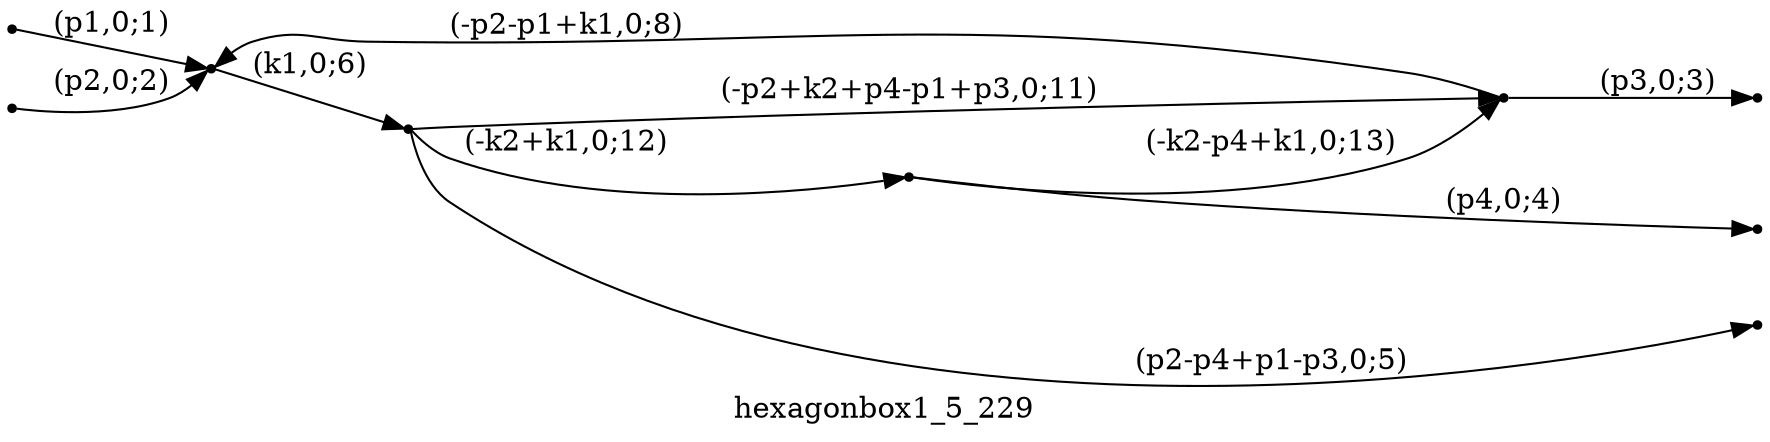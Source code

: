 digraph hexagonbox1_5_229 {
  label="hexagonbox1_5_229";
  rankdir="LR";
  subgraph edges {
    -1 -> 2 [label="(p1,0;1)"];
    -2 -> 2 [label="(p2,0;2)"];
    4 -> -3 [label="(p3,0;3)"];
    3 -> -4 [label="(p4,0;4)"];
    1 -> -5 [label="(p2-p4+p1-p3,0;5)"];
    2 -> 1 [label="(k1,0;6)"];
    4 -> 2 [label="(-p2-p1+k1,0;8)"];
    1 -> 4 [label="(-p2+k2+p4-p1+p3,0;11)"];
    1 -> 3 [label="(-k2+k1,0;12)"];
    3 -> 4 [label="(-k2-p4+k1,0;13)"];
  }
  subgraph incoming { rank="source"; -1; -2; }
  subgraph outgoing { rank="sink"; -3; -4; -5; }
-5 [shape=point];
-4 [shape=point];
-3 [shape=point];
-2 [shape=point];
-1 [shape=point];
1 [shape=point];
2 [shape=point];
3 [shape=point];
4 [shape=point];
}

